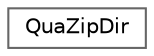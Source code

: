 digraph "Graphical Class Hierarchy"
{
 // LATEX_PDF_SIZE
  bgcolor="transparent";
  edge [fontname=Helvetica,fontsize=10,labelfontname=Helvetica,labelfontsize=10];
  node [fontname=Helvetica,fontsize=10,shape=box,height=0.2,width=0.4];
  rankdir="LR";
  Node0 [label="QuaZipDir",height=0.2,width=0.4,color="grey40", fillcolor="white", style="filled",URL="$classQuaZipDir.html",tooltip="Provides ZIP archive navigation."];
}
